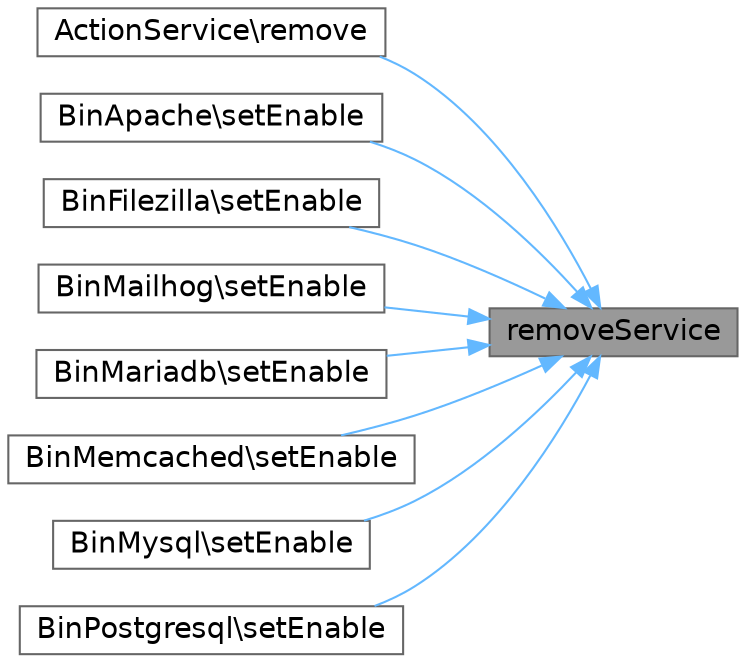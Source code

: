 digraph "removeService"
{
 // LATEX_PDF_SIZE
  bgcolor="transparent";
  edge [fontname=Helvetica,fontsize=14,labelfontname=Helvetica,labelfontsize=14];
  node [fontname=Helvetica,fontsize=14,shape=box,height=0.2,width=0.4];
  rankdir="RL";
  Node1 [id="Node000001",label="removeService",height=0.2,width=0.4,color="gray40", fillcolor="grey60", style="filled", fontcolor="black",tooltip=" "];
  Node1 -> Node2 [id="edge1_Node000001_Node000002",dir="back",color="steelblue1",style="solid",tooltip=" "];
  Node2 [id="Node000002",label="ActionService\\remove",height=0.2,width=0.4,color="grey40", fillcolor="white", style="filled",URL="$d7/d0e/classActionService.html#ae386089fef458f765679e7e52398b158",tooltip=" "];
  Node1 -> Node3 [id="edge2_Node000001_Node000003",dir="back",color="steelblue1",style="solid",tooltip=" "];
  Node3 [id="Node000003",label="BinApache\\setEnable",height=0.2,width=0.4,color="grey40", fillcolor="white", style="filled",URL="$d9/d6c/classBinApache.html#a8793e887e0ef76afd6f91028fc480674",tooltip=" "];
  Node1 -> Node4 [id="edge3_Node000001_Node000004",dir="back",color="steelblue1",style="solid",tooltip=" "];
  Node4 [id="Node000004",label="BinFilezilla\\setEnable",height=0.2,width=0.4,color="grey40", fillcolor="white", style="filled",URL="$da/d23/classBinFilezilla.html#a8793e887e0ef76afd6f91028fc480674",tooltip=" "];
  Node1 -> Node5 [id="edge4_Node000001_Node000005",dir="back",color="steelblue1",style="solid",tooltip=" "];
  Node5 [id="Node000005",label="BinMailhog\\setEnable",height=0.2,width=0.4,color="grey40", fillcolor="white", style="filled",URL="$db/df2/classBinMailhog.html#a8793e887e0ef76afd6f91028fc480674",tooltip=" "];
  Node1 -> Node6 [id="edge5_Node000001_Node000006",dir="back",color="steelblue1",style="solid",tooltip=" "];
  Node6 [id="Node000006",label="BinMariadb\\setEnable",height=0.2,width=0.4,color="grey40", fillcolor="white", style="filled",URL="$d4/d8f/classBinMariadb.html#a8793e887e0ef76afd6f91028fc480674",tooltip=" "];
  Node1 -> Node7 [id="edge6_Node000001_Node000007",dir="back",color="steelblue1",style="solid",tooltip=" "];
  Node7 [id="Node000007",label="BinMemcached\\setEnable",height=0.2,width=0.4,color="grey40", fillcolor="white", style="filled",URL="$da/d10/classBinMemcached.html#a8793e887e0ef76afd6f91028fc480674",tooltip=" "];
  Node1 -> Node8 [id="edge7_Node000001_Node000008",dir="back",color="steelblue1",style="solid",tooltip=" "];
  Node8 [id="Node000008",label="BinMysql\\setEnable",height=0.2,width=0.4,color="grey40", fillcolor="white", style="filled",URL="$d6/d88/classBinMysql.html#a8793e887e0ef76afd6f91028fc480674",tooltip=" "];
  Node1 -> Node9 [id="edge8_Node000001_Node000009",dir="back",color="steelblue1",style="solid",tooltip=" "];
  Node9 [id="Node000009",label="BinPostgresql\\setEnable",height=0.2,width=0.4,color="grey40", fillcolor="white", style="filled",URL="$dc/db9/classBinPostgresql.html#a8793e887e0ef76afd6f91028fc480674",tooltip=" "];
}
